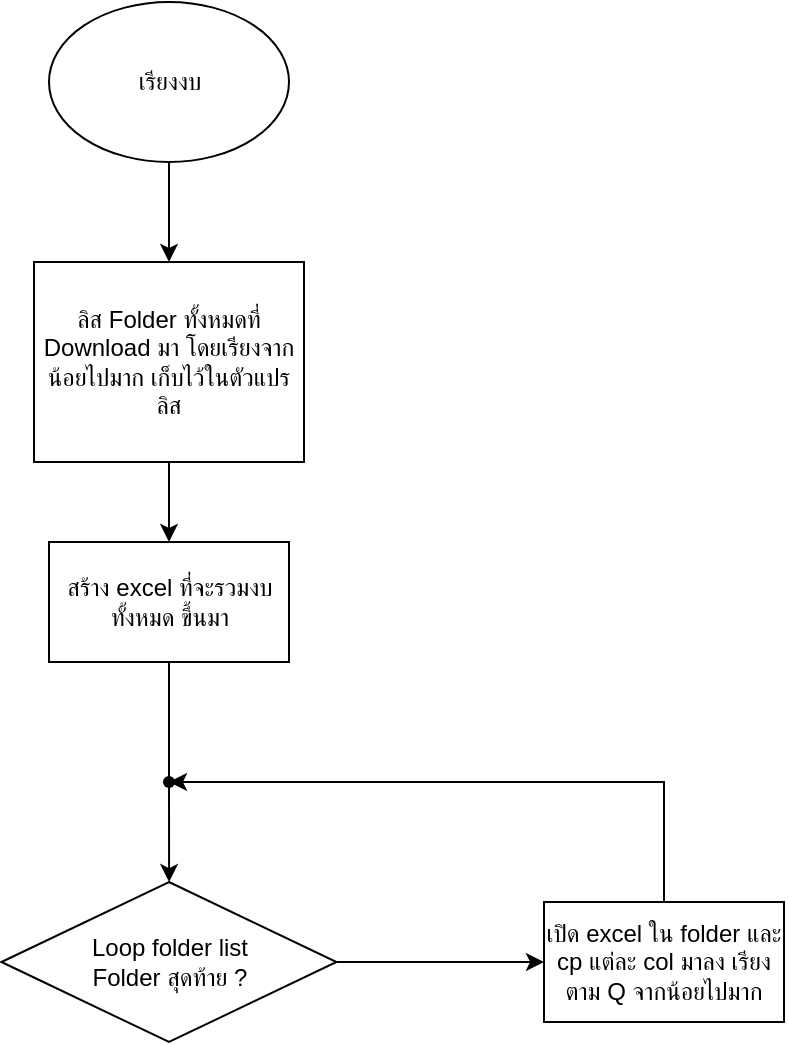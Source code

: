 <mxfile version="21.2.9" type="github">
  <diagram id="C5RBs43oDa-KdzZeNtuy" name="Page-1">
    <mxGraphModel dx="954" dy="624" grid="1" gridSize="10" guides="1" tooltips="1" connect="1" arrows="1" fold="1" page="1" pageScale="1" pageWidth="827" pageHeight="1169" math="0" shadow="0">
      <root>
        <mxCell id="WIyWlLk6GJQsqaUBKTNV-0" />
        <mxCell id="WIyWlLk6GJQsqaUBKTNV-1" parent="WIyWlLk6GJQsqaUBKTNV-0" />
        <mxCell id="jdJi_D4wXLfLVCjsjEQk-3" value="" style="edgeStyle=orthogonalEdgeStyle;rounded=0;orthogonalLoop=1;jettySize=auto;html=1;" edge="1" parent="WIyWlLk6GJQsqaUBKTNV-1" source="jdJi_D4wXLfLVCjsjEQk-0" target="jdJi_D4wXLfLVCjsjEQk-2">
          <mxGeometry relative="1" as="geometry" />
        </mxCell>
        <mxCell id="jdJi_D4wXLfLVCjsjEQk-0" value="เรียงงบ" style="ellipse;whiteSpace=wrap;html=1;" vertex="1" parent="WIyWlLk6GJQsqaUBKTNV-1">
          <mxGeometry x="212.5" y="10" width="120" height="80" as="geometry" />
        </mxCell>
        <mxCell id="jdJi_D4wXLfLVCjsjEQk-18" value="" style="edgeStyle=orthogonalEdgeStyle;rounded=0;orthogonalLoop=1;jettySize=auto;html=1;" edge="1" parent="WIyWlLk6GJQsqaUBKTNV-1" source="jdJi_D4wXLfLVCjsjEQk-2" target="jdJi_D4wXLfLVCjsjEQk-17">
          <mxGeometry relative="1" as="geometry" />
        </mxCell>
        <mxCell id="jdJi_D4wXLfLVCjsjEQk-2" value="ลิส Folder ทั้งหมดที่ Download มา โดยเรียงจากน้อยไปมาก เก็บไว้ในตัวแปรลิส" style="rounded=0;whiteSpace=wrap;html=1;" vertex="1" parent="WIyWlLk6GJQsqaUBKTNV-1">
          <mxGeometry x="205" y="140" width="135" height="100" as="geometry" />
        </mxCell>
        <mxCell id="jdJi_D4wXLfLVCjsjEQk-16" value="" style="edgeStyle=orthogonalEdgeStyle;rounded=0;orthogonalLoop=1;jettySize=auto;html=1;" edge="1" parent="WIyWlLk6GJQsqaUBKTNV-1" source="jdJi_D4wXLfLVCjsjEQk-6" target="jdJi_D4wXLfLVCjsjEQk-15">
          <mxGeometry relative="1" as="geometry" />
        </mxCell>
        <mxCell id="jdJi_D4wXLfLVCjsjEQk-6" value="Loop folder list&lt;br&gt;Folder สุดท้าย ?" style="rhombus;whiteSpace=wrap;html=1;" vertex="1" parent="WIyWlLk6GJQsqaUBKTNV-1">
          <mxGeometry x="188.75" y="450" width="167.5" height="80" as="geometry" />
        </mxCell>
        <mxCell id="jdJi_D4wXLfLVCjsjEQk-21" value="" style="edgeStyle=orthogonalEdgeStyle;rounded=0;orthogonalLoop=1;jettySize=auto;html=1;entryX=0.975;entryY=0.5;entryDx=0;entryDy=0;entryPerimeter=0;" edge="1" parent="WIyWlLk6GJQsqaUBKTNV-1" source="jdJi_D4wXLfLVCjsjEQk-15" target="jdJi_D4wXLfLVCjsjEQk-20">
          <mxGeometry relative="1" as="geometry">
            <mxPoint x="330" y="400" as="targetPoint" />
            <Array as="points">
              <mxPoint x="520" y="400" />
            </Array>
          </mxGeometry>
        </mxCell>
        <mxCell id="jdJi_D4wXLfLVCjsjEQk-15" value="เปิด excel ใน folder และ cp แต่ละ col มาลง เรียงตาม Q จากน้อยไปมาก" style="whiteSpace=wrap;html=1;" vertex="1" parent="WIyWlLk6GJQsqaUBKTNV-1">
          <mxGeometry x="460" y="460" width="120" height="60" as="geometry" />
        </mxCell>
        <mxCell id="jdJi_D4wXLfLVCjsjEQk-19" value="" style="edgeStyle=orthogonalEdgeStyle;rounded=0;orthogonalLoop=1;jettySize=auto;html=1;" edge="1" parent="WIyWlLk6GJQsqaUBKTNV-1" source="jdJi_D4wXLfLVCjsjEQk-17" target="jdJi_D4wXLfLVCjsjEQk-6">
          <mxGeometry relative="1" as="geometry" />
        </mxCell>
        <mxCell id="jdJi_D4wXLfLVCjsjEQk-17" value="สร้าง excel ที่จะรวมงบทั้งหมด ขึ้นมา" style="whiteSpace=wrap;html=1;rounded=0;" vertex="1" parent="WIyWlLk6GJQsqaUBKTNV-1">
          <mxGeometry x="212.5" y="280" width="120" height="60" as="geometry" />
        </mxCell>
        <mxCell id="jdJi_D4wXLfLVCjsjEQk-20" value="" style="shape=waypoint;sketch=0;size=6;pointerEvents=1;points=[];fillColor=default;resizable=0;rotatable=0;perimeter=centerPerimeter;snapToPoint=1;" vertex="1" parent="WIyWlLk6GJQsqaUBKTNV-1">
          <mxGeometry x="262.5" y="390" width="20" height="20" as="geometry" />
        </mxCell>
      </root>
    </mxGraphModel>
  </diagram>
</mxfile>
